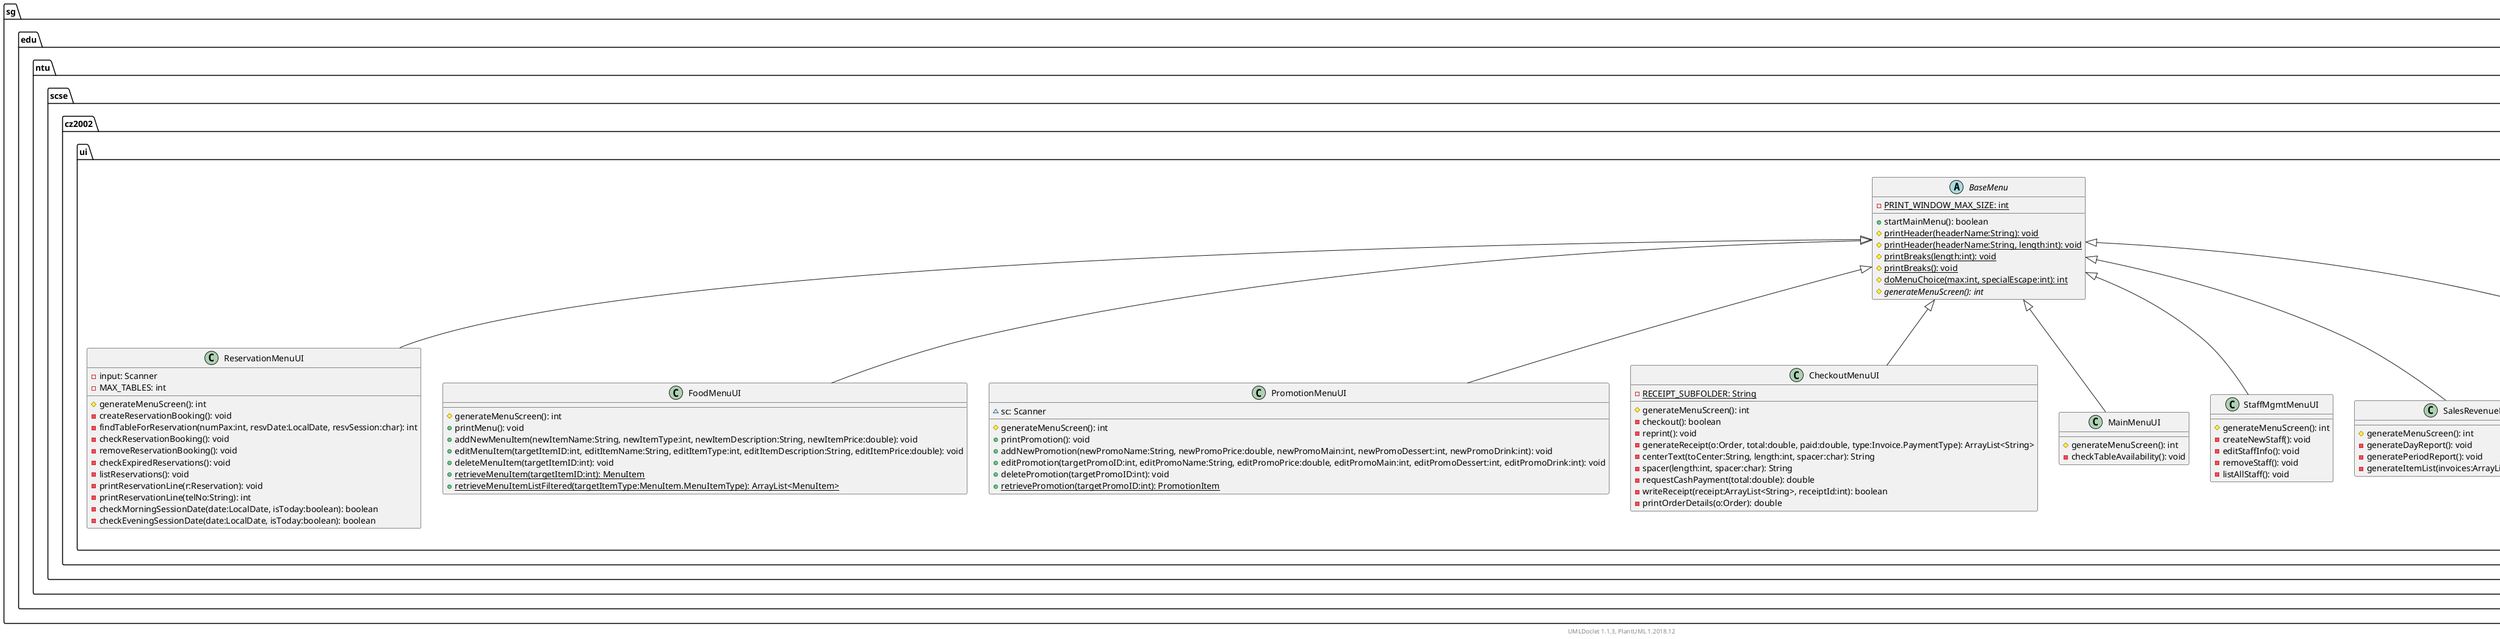 @startuml

    namespace sg.edu.ntu.scse.cz2002.ui {

        class ReservationMenuUI [[../sg/edu/ntu/scse/cz2002/ui/ReservationMenuUI.html]] {
            -input: Scanner
            -MAX_TABLES: int
            #generateMenuScreen(): int
            -createReservationBooking(): void
            -findTableForReservation(numPax:int, resvDate:LocalDate, resvSession:char): int
            -checkReservationBooking(): void
            -removeReservationBooking(): void
            -checkExpiredReservations(): void
            -listReservations(): void
            -printReservationLine(r:Reservation): void
            -printReservationLine(telNo:String): int
            -checkMorningSessionDate(date:LocalDate, isToday:boolean): boolean
            -checkEveningSessionDate(date:LocalDate, isToday:boolean): boolean
        }

        class MenuChoiceInvalidException [[../sg/edu/ntu/scse/cz2002/ui/MenuChoiceInvalidException.html]] {
            +MenuChoiceInvalidException(tag:String)
        }

        class FoodMenuUI [[../sg/edu/ntu/scse/cz2002/ui/FoodMenuUI.html]] {
            #generateMenuScreen(): int
            +printMenu(): void
            +addNewMenuItem(newItemName:String, newItemType:int, newItemDescription:String, newItemPrice:double): void
            +editMenuItem(targetItemID:int, editItemName:String, editItemType:int, editItemDescription:String, editItemPrice:double): void
            +deleteMenuItem(targetItemID:int): void
            {static} +retrieveMenuItem(targetItemID:int): MenuItem
            {static} +retrieveMenuItemListFiltered(targetItemType:MenuItem.MenuItemType): ArrayList<MenuItem>
        }

        class PromotionMenuUI [[../sg/edu/ntu/scse/cz2002/ui/PromotionMenuUI.html]] {
            ~sc: Scanner
            #generateMenuScreen(): int
            +printPromotion(): void
            +addNewPromotion(newPromoName:String, newPromoPrice:double, newPromoMain:int, newPromoDessert:int, newPromoDrink:int): void
            +editPromotion(targetPromoID:int, editPromoName:String, editPromoPrice:double, editPromoMain:int, editPromoDessert:int, editPromoDrink:int): void
            +deletePromotion(targetPromoID:int): void
            {static} +retrievePromotion(targetPromoID:int): PromotionItem
        }

        class CheckoutMenuUI [[../sg/edu/ntu/scse/cz2002/ui/CheckoutMenuUI.html]] {
            {static} -RECEIPT_SUBFOLDER: String
            #generateMenuScreen(): int
            -checkout(): boolean
            -reprint(): void
            -generateReceipt(o:Order, total:double, paid:double, type:Invoice.PaymentType): ArrayList<String>
            -centerText(toCenter:String, length:int, spacer:char): String
            -spacer(length:int, spacer:char): String
            -requestCashPayment(total:double): double
            -writeReceipt(receipt:ArrayList<String>, receiptId:int): boolean
            -printOrderDetails(o:Order): double
        }

        class MainMenuUI [[../sg/edu/ntu/scse/cz2002/ui/MainMenuUI.html]] {
            #generateMenuScreen(): int
            -checkTableAvailability(): void
        }

        class StaffMgmtMenuUI [[../sg/edu/ntu/scse/cz2002/ui/StaffMgmtMenuUI.html]] {
            #generateMenuScreen(): int
            -createNewStaff(): void
            -editStaffInfo(): void
            -removeStaff(): void
            -listAllStaff(): void
        }

        abstract class BaseMenu [[../sg/edu/ntu/scse/cz2002/ui/BaseMenu.html]] {
            {static} -PRINT_WINDOW_MAX_SIZE: int
            +startMainMenu(): boolean
            {static} #printHeader(headerName:String): void
            {static} #printHeader(headerName:String, length:int): void
            {static} #printBreaks(length:int): void
            {static} #printBreaks(): void
            {static} #doMenuChoice(max:int, specialEscape:int): int
            {abstract} #generateMenuScreen(): int
        }

        class SalesRevenueReportMenuUI [[../sg/edu/ntu/scse/cz2002/ui/SalesRevenueReportMenuUI.html]] {
            #generateMenuScreen(): int
            -generateDayReport(): void
            -generatePeriodReport(): void
            -generateItemList(invoices:ArrayList<Invoice>): ArrayList<String>
        }

        class OrderMenuUI [[../sg/edu/ntu/scse/cz2002/ui/OrderMenuUI.html]] {
            {static} +incompleteOrders: ArrayList<Order>
            #generateMenuScreen(): int
            -editOrderMenuScreen(orderNumber:int): void
            -createOrder(): void
            -viewOrder(): void
            -editOrder(): void
            -addOrderItem(o:Order): void
            -addAlaCarteItem(o:Order): void
            -editOrderItem(o:Order): void
            -removeOrderItem(o:Order): void
            -findOrder(id:int, allowFromPaid:boolean): Order
            {static} +printOrderList(orders:ArrayList<Order>, tag:String, tableSort:boolean): void
            -printOrderDetails(o:Order): void
            -getOrderItemToEdit(o:Order, prompt:String): int
            {static} +printOrderItems(items:ArrayList<OrderItem>, prettyPrint:boolean): void
        }

        BaseMenu <|-- ReservationMenuUI

        class java.lang.IllegalStateException
        java.lang.IllegalStateException <|-- MenuChoiceInvalidException

        BaseMenu <|-- FoodMenuUI

        BaseMenu <|-- PromotionMenuUI

        BaseMenu <|-- CheckoutMenuUI

        BaseMenu <|-- MainMenuUI

        BaseMenu <|-- StaffMgmtMenuUI

        BaseMenu <|-- SalesRevenueReportMenuUI

        BaseMenu <|-- OrderMenuUI

    }


    center footer UMLDoclet 1.1.3, PlantUML 1.2018.12
@enduml
